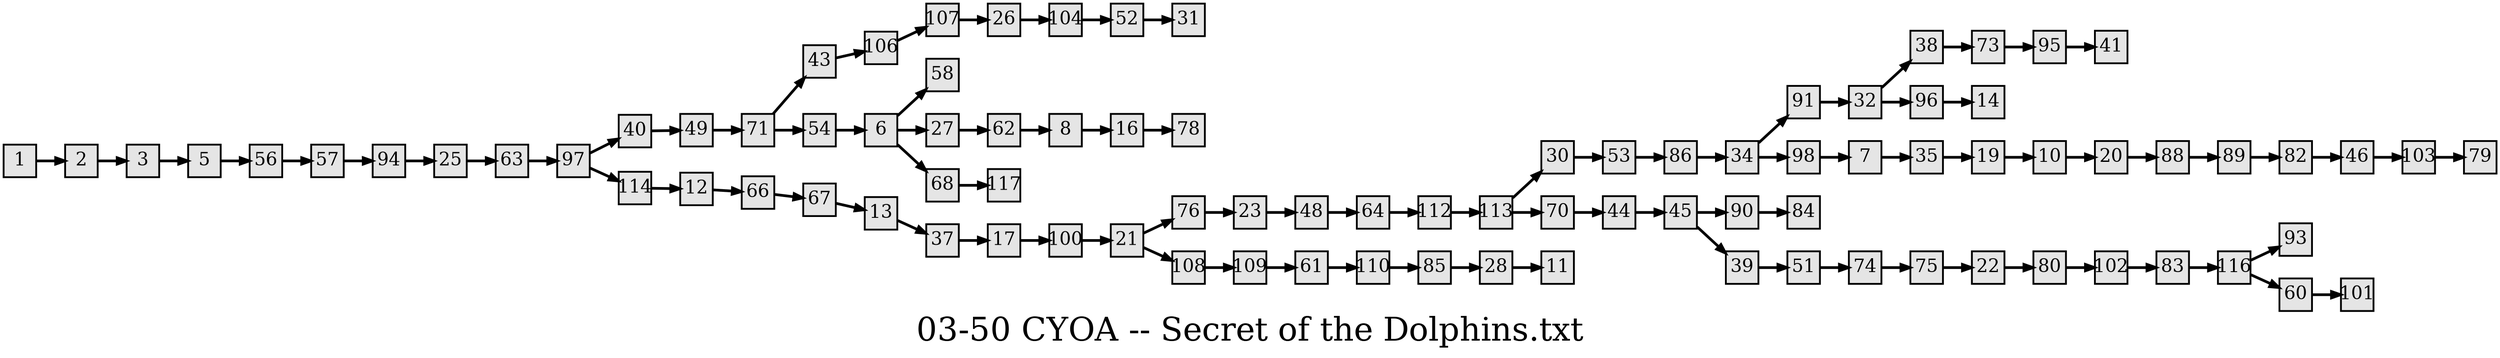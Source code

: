 digraph g{
  graph [ label="03-50 CYOA -- Secret of the Dolphins.txt" rankdir=LR, ordering=out, fontsize=36, nodesep="0.35", ranksep="0.45"];
  node  [shape=rect, penwidth=2, fontsize=20, style=filled, fillcolor=grey90, margin="0,0", labelfloat=true, regular=true, fixedsize=true];
  edge  [labelfloat=true, penwidth=3, fontsize=12];

  1 -> 2;
  2 -> 3;
  3 -> 5;
  5 -> 56;
  6 -> 58;
  6 -> 27;
  6 -> 68;
  7 -> 35;
  8 -> 16;
  10 -> 20;
  12 -> 66;
  13 -> 37;
  16 -> 78;
  17 -> 100;
  19 -> 10;
  20 -> 88;
  21 -> 76;
  21 -> 108;
  22 -> 80;
  23 -> 48;
  25 -> 63;
  26 -> 104;
  27 -> 62;
  28 -> 11;
  30 -> 53;
  32 -> 38;
  32 -> 96;
  34 -> 91;
  34 -> 98;
  35 -> 19;
  37 -> 17;
  38 -> 73;
  39 -> 51;
  40 -> 49;
  43 -> 106;
  44 -> 45;
  45 -> 90;
  45 -> 39;
  46 -> 103;
  48 -> 64;
  49 -> 71;
  51 -> 74;
  52 -> 31;
  53 -> 86;
  54 -> 6;
  56 -> 57;
  57 -> 94;
  60 -> 101;
  61 -> 110;
  62 -> 8;
  63 -> 97;
  64 -> 112;
  66 -> 67;
  67 -> 13;
  68 -> 117;
  70 -> 44;
  71 -> 43;
  71 -> 54;
  73 -> 95;
  74 -> 75;
  75 -> 22;
  76 -> 23;
  80 -> 102;
  82 -> 46;
  83 -> 116;
  85 -> 28;
  86 -> 34;
  88 -> 89;
  89 -> 82;
  90 -> 84;
  91 -> 32;
  94 -> 25;
  95 -> 41;
  96 -> 14;
  97 -> 40;
  97 -> 114;
  98 -> 7;
  100 -> 21;
  102 -> 83;
  103 -> 79;
  104 -> 52;
  106 -> 107;
  107 -> 26;
  108 -> 109;
  109 -> 61;
  110 -> 85;
  112 -> 113;
  113 -> 30;
  113 -> 70;
  114 -> 12;
  116 -> 93;
  116 -> 60;
}

